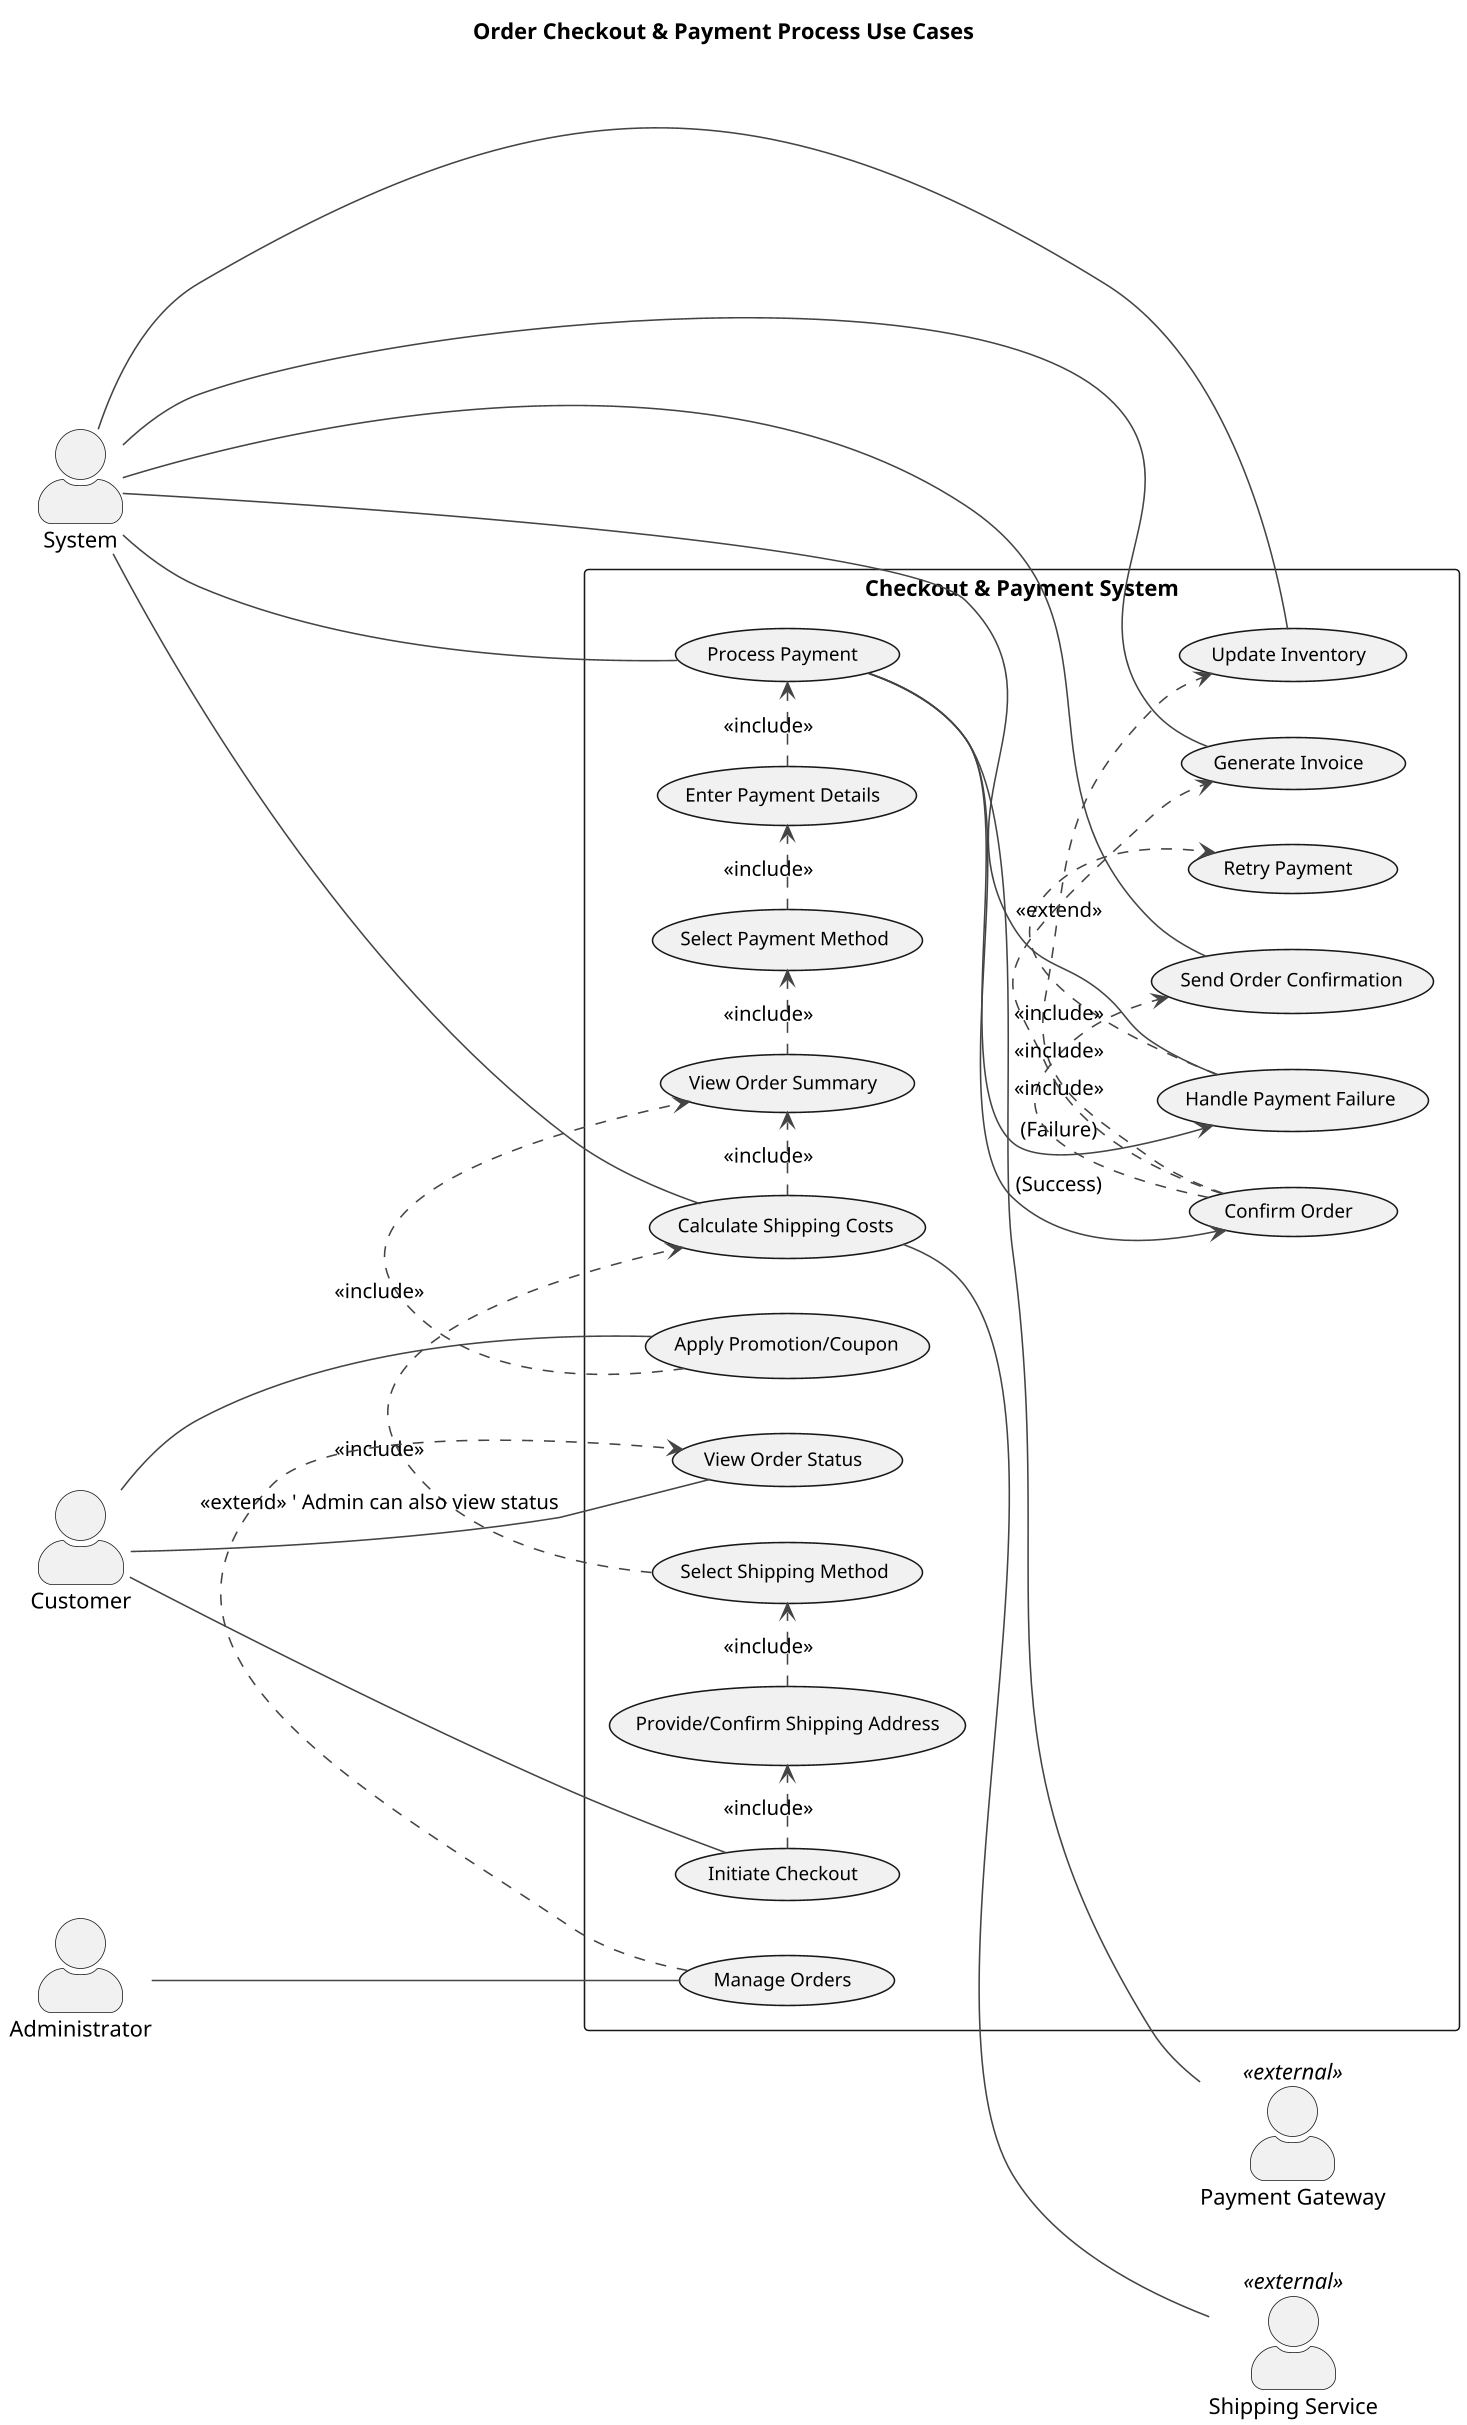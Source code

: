 @startuml order-checkout-payment-use-case
' Fix for clipping issues with comprehensive diagrams
skinparam Rankdir top-to-bottom
skinparam dpi 150
skinparam pageMargin 10
skinparam pageExternalColor white
scale max 2000 width

' Basic styling
skinparam ActorStyle awesome
skinparam ArrowColor #444444
skinparam shadowing false
skinparam defaultTextAlignment center
skinparam Handwritten false
skinparam UsecaseBorderThickness 1
skinparam UsecaseFontSize 12
skinparam ActorFontSize 14

title Order Checkout & Payment Process Use Cases

left to right direction

actor "Customer" as Cust
actor "System"
actor "Payment Gateway" as PayGW <<external>>
actor "Shipping Service" as ShipSvc <<external>>
actor "Administrator" as Admin

rectangle "Checkout & Payment System" {
  usecase "Initiate Checkout" as UC_InitiateCheckout
  usecase "Provide/Confirm Shipping Address" as UC_ShippingAddress
  usecase "Select Shipping Method" as UC_ShippingMethod
  usecase "Calculate Shipping Costs" as UC_CalcShipping
  usecase "Apply Promotion/Coupon" as UC_ApplyPromo
  usecase "View Order Summary" as UC_OrderSummary
  usecase "Select Payment Method" as UC_SelectPaymentMethod
  usecase "Enter Payment Details" as UC_EnterPaymentDetails
  usecase "Process Payment" as UC_ProcessPayment
  usecase "Confirm Order" as UC_ConfirmOrder
  usecase "Send Order Confirmation" as UC_SendOrderConf
  usecase "Update Inventory" as UC_UpdateInv
  usecase "Generate Invoice" as UC_GenInvoice
  usecase "Handle Payment Failure" as UC_PaymentFailure
  usecase "Retry Payment" as UC_RetryPayment
  usecase "View Order Status" as UC_ViewOrderStatus_Cust
  usecase "Manage Orders" as UC_ManageOrders_Admin

  ' --- Customer to Use Case Relationships ---
  Cust -- UC_InitiateCheckout
  UC_InitiateCheckout .> UC_ShippingAddress : <<include>>
  UC_ShippingAddress .> UC_ShippingMethod : <<include>>
  UC_ShippingMethod .> UC_CalcShipping : <<include>>
  UC_CalcShipping .> UC_OrderSummary : <<include>>
  Cust -- UC_ApplyPromo
  UC_ApplyPromo .> UC_OrderSummary : <<include>>
  UC_OrderSummary .> UC_SelectPaymentMethod : <<include>>
  UC_SelectPaymentMethod .> UC_EnterPaymentDetails : <<include>>
  UC_EnterPaymentDetails .> UC_ProcessPayment : <<include>>
  UC_ProcessPayment --> UC_ConfirmOrder : (Success)
  UC_ProcessPayment --> UC_PaymentFailure : (Failure)
  UC_PaymentFailure .> UC_RetryPayment : <<extend>>
  UC_ConfirmOrder .> UC_SendOrderConf : <<include>>
  UC_ConfirmOrder .> UC_UpdateInv : <<include>>
  UC_ConfirmOrder .> UC_GenInvoice : <<include>>
  Cust -- UC_ViewOrderStatus_Cust

  ' --- System to Use Case Relationships ---
  System -- UC_CalcShipping
  System -- UC_ProcessPayment
  System -- UC_SendOrderConf
  System -- UC_UpdateInv
  System -- UC_GenInvoice
  System -- UC_PaymentFailure

  ' --- External Actor Interactions ---
  UC_CalcShipping -- ShipSvc
  UC_ProcessPayment -- PayGW
  
  ' --- Administrator Interactions ---
  Admin -- UC_ManageOrders_Admin
  UC_ManageOrders_Admin .> UC_ViewOrderStatus_Cust : <<extend>> ' Admin can also view status

}

@enduml
